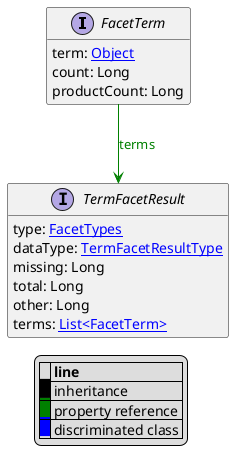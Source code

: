 @startuml

hide empty fields
hide empty methods
legend
|= |= line |
|<back:black>   </back>| inheritance |
|<back:green>   </back>| property reference |
|<back:blue>   </back>| discriminated class |
endlegend
interface FacetTerm [[FacetTerm.svg]]  {
    term: [[Object.svg Object]]
    count: Long
    productCount: Long
}



interface TermFacetResult [[TermFacetResult.svg]]  {
    type: [[FacetTypes.svg FacetTypes]]
    dataType: [[TermFacetResultType.svg TermFacetResultType]]
    missing: Long
    total: Long
    other: Long
    terms: [[FacetTerm.svg List<FacetTerm>]]
}

FacetTerm --> TermFacetResult #green;text:green : "terms"
@enduml
